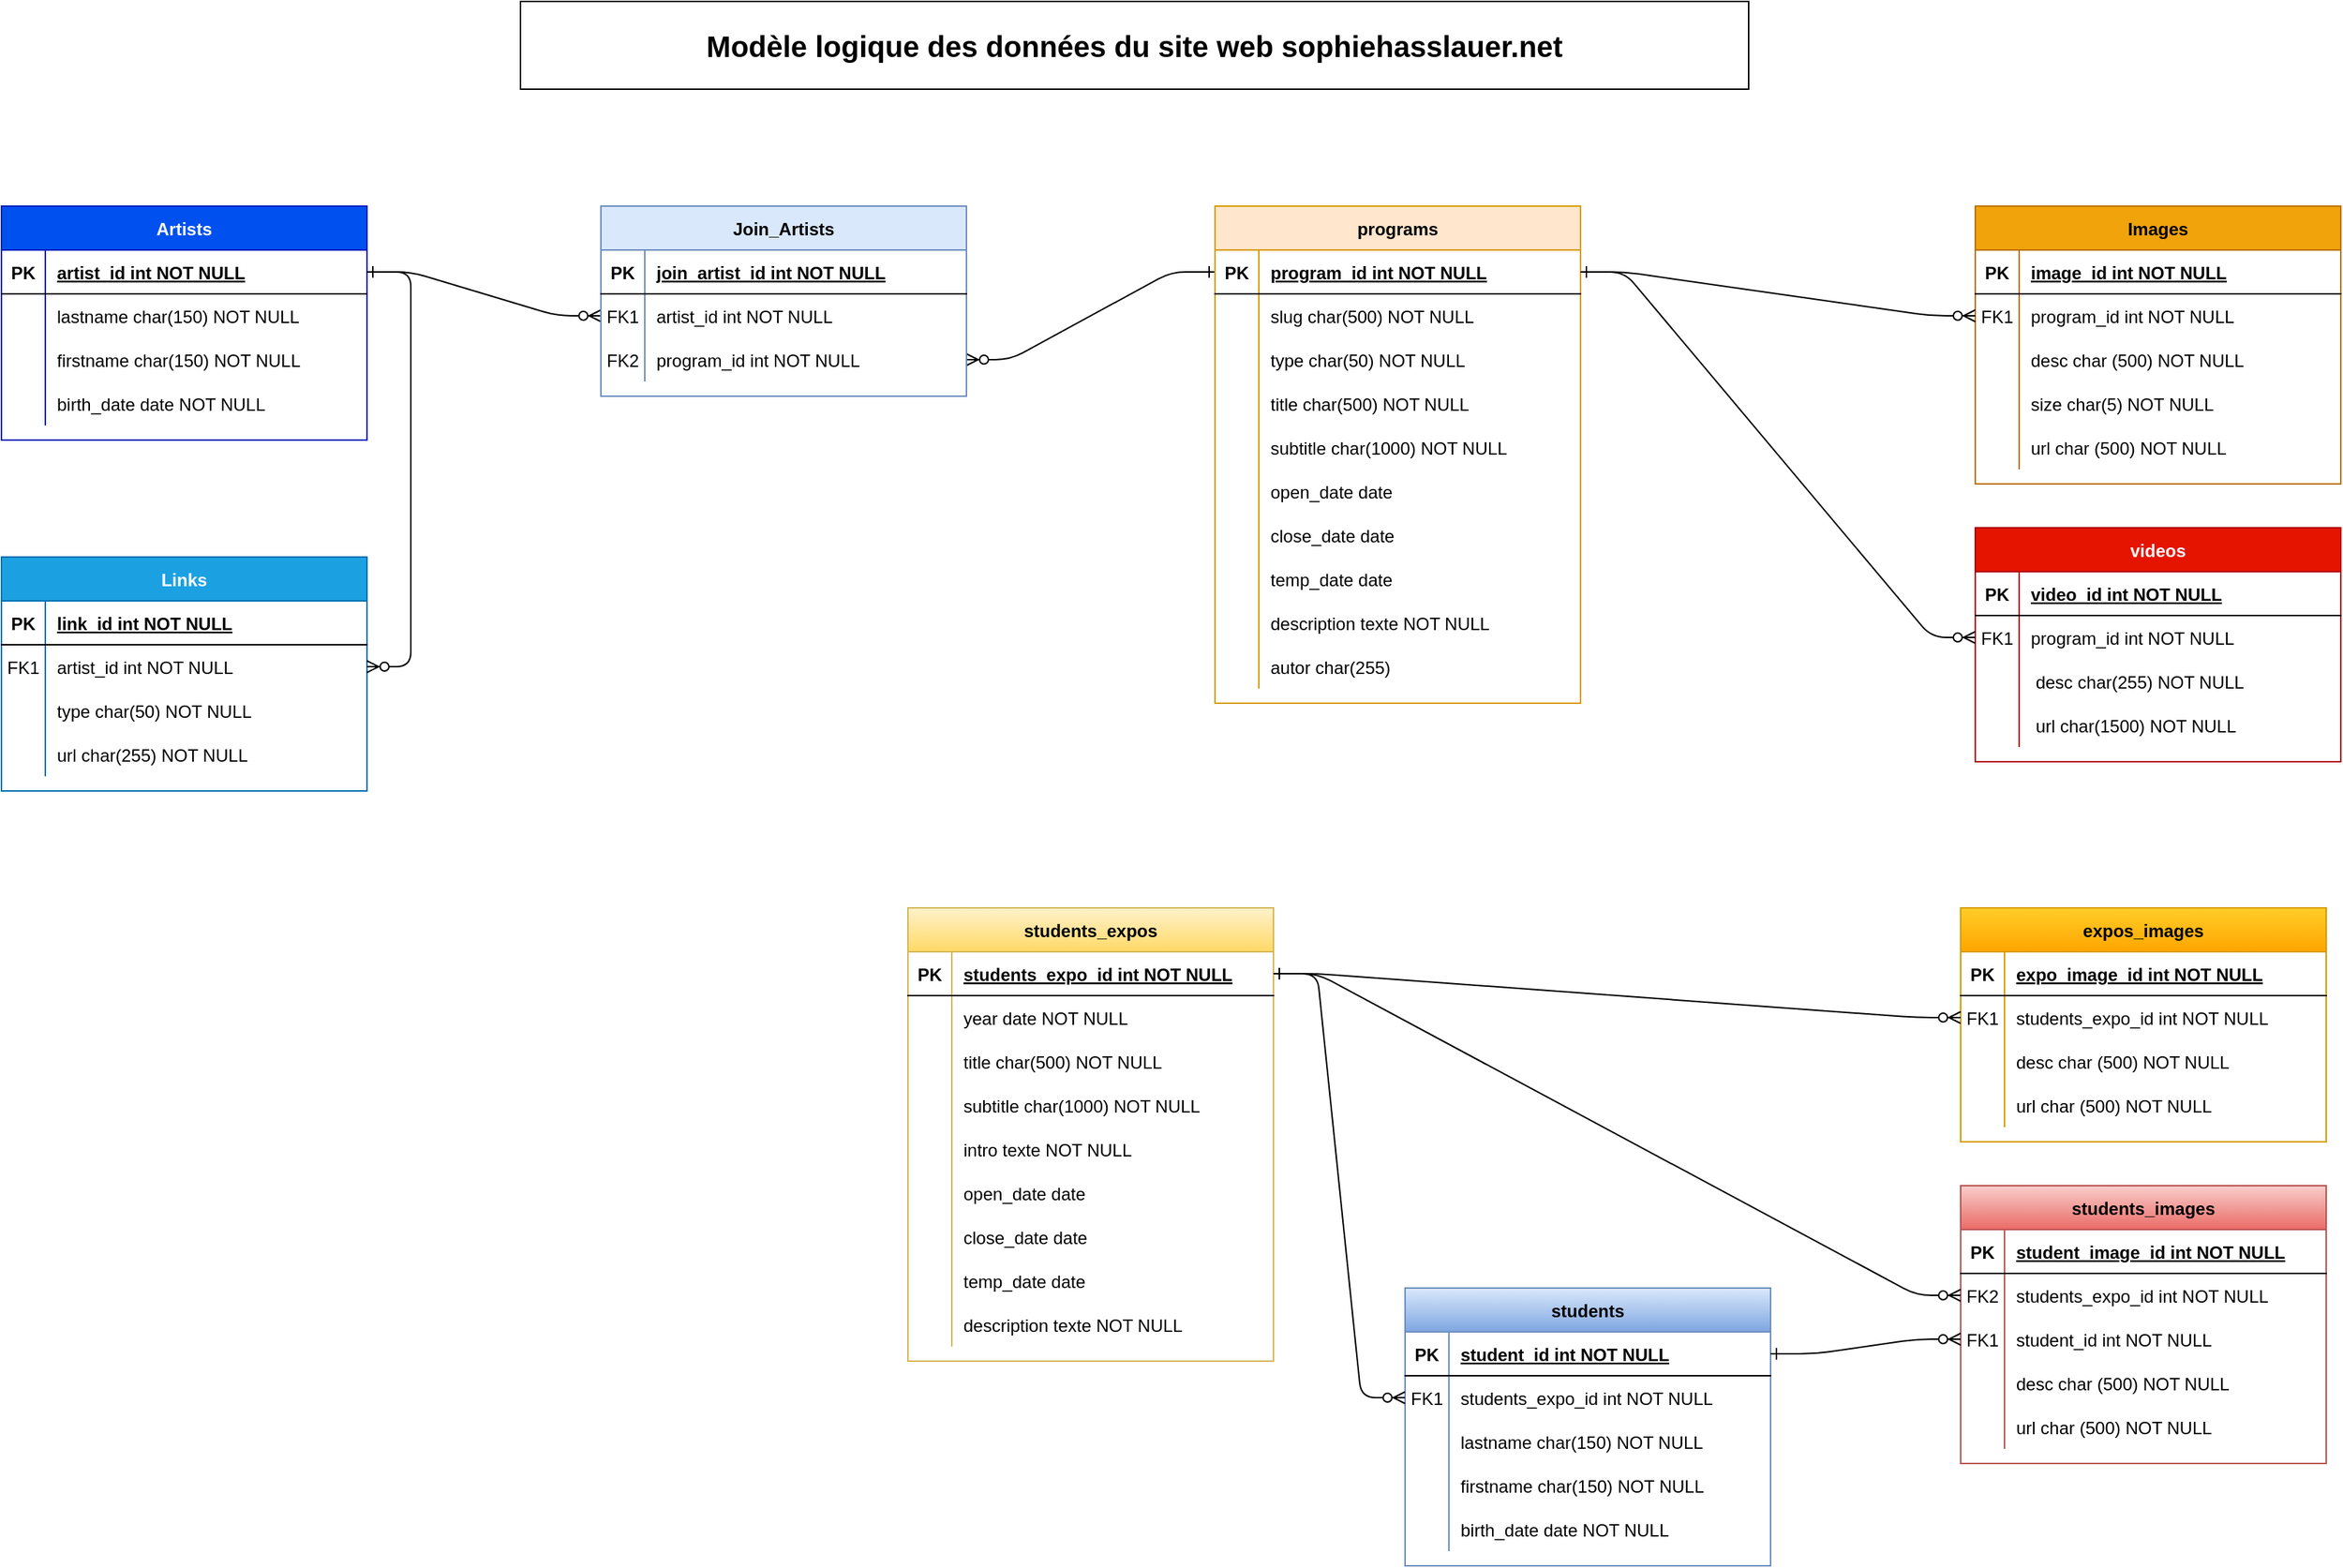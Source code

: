 <mxfile version="16.5.6" type="github"><diagram id="R2lEEEUBdFMjLlhIrx00" name="Page-1"><mxGraphModel dx="1422" dy="832" grid="1" gridSize="10" guides="1" tooltips="1" connect="1" arrows="1" fold="1" page="1" pageScale="1" pageWidth="850" pageHeight="1100" math="0" shadow="0" extFonts="Permanent Marker^https://fonts.googleapis.com/css?family=Permanent+Marker"><root><mxCell id="0"/><mxCell id="1" parent="0"/><mxCell id="C-vyLk0tnHw3VtMMgP7b-1" value="" style="edgeStyle=entityRelationEdgeStyle;endArrow=ERzeroToMany;startArrow=ERone;endFill=1;startFill=0;entryX=0;entryY=0.5;entryDx=0;entryDy=0;" parent="1" source="C-vyLk0tnHw3VtMMgP7b-24" target="R3cB46l_2ol68IBf988R-55" edge="1"><mxGeometry width="100" height="100" relative="1" as="geometry"><mxPoint x="340" y="720" as="sourcePoint"/><mxPoint x="580" y="170" as="targetPoint"/></mxGeometry></mxCell><mxCell id="C-vyLk0tnHw3VtMMgP7b-12" value="" style="edgeStyle=entityRelationEdgeStyle;endArrow=ERzeroToMany;startArrow=ERone;endFill=1;startFill=0;entryX=1;entryY=0.5;entryDx=0;entryDy=0;exitX=0;exitY=0.5;exitDx=0;exitDy=0;" parent="1" source="R3cB46l_2ol68IBf988R-68" target="R3cB46l_2ol68IBf988R-58" edge="1"><mxGeometry width="100" height="100" relative="1" as="geometry"><mxPoint x="880" y="100" as="sourcePoint"/><mxPoint x="1050" y="270" as="targetPoint"/></mxGeometry></mxCell><mxCell id="C-vyLk0tnHw3VtMMgP7b-2" value="Links" style="shape=table;startSize=30;container=1;collapsible=1;childLayout=tableLayout;fixedRows=1;rowLines=0;fontStyle=1;align=center;resizeLast=1;fillColor=#1ba1e2;fontColor=#ffffff;strokeColor=#006EAF;" parent="1" vertex="1"><mxGeometry x="80" y="390" width="250" height="160" as="geometry"/></mxCell><mxCell id="C-vyLk0tnHw3VtMMgP7b-3" value="" style="shape=partialRectangle;collapsible=0;dropTarget=0;pointerEvents=0;fillColor=none;points=[[0,0.5],[1,0.5]];portConstraint=eastwest;top=0;left=0;right=0;bottom=1;" parent="C-vyLk0tnHw3VtMMgP7b-2" vertex="1"><mxGeometry y="30" width="250" height="30" as="geometry"/></mxCell><mxCell id="C-vyLk0tnHw3VtMMgP7b-4" value="PK" style="shape=partialRectangle;overflow=hidden;connectable=0;fillColor=none;top=0;left=0;bottom=0;right=0;fontStyle=1;" parent="C-vyLk0tnHw3VtMMgP7b-3" vertex="1"><mxGeometry width="30" height="30" as="geometry"><mxRectangle width="30" height="30" as="alternateBounds"/></mxGeometry></mxCell><mxCell id="C-vyLk0tnHw3VtMMgP7b-5" value="link_id int NOT NULL" style="shape=partialRectangle;overflow=hidden;connectable=0;fillColor=none;top=0;left=0;bottom=0;right=0;align=left;spacingLeft=6;fontStyle=5;" parent="C-vyLk0tnHw3VtMMgP7b-3" vertex="1"><mxGeometry x="30" width="220" height="30" as="geometry"><mxRectangle width="220" height="30" as="alternateBounds"/></mxGeometry></mxCell><mxCell id="C-vyLk0tnHw3VtMMgP7b-6" value="" style="shape=partialRectangle;collapsible=0;dropTarget=0;pointerEvents=0;fillColor=none;points=[[0,0.5],[1,0.5]];portConstraint=eastwest;top=0;left=0;right=0;bottom=0;" parent="C-vyLk0tnHw3VtMMgP7b-2" vertex="1"><mxGeometry y="60" width="250" height="30" as="geometry"/></mxCell><mxCell id="C-vyLk0tnHw3VtMMgP7b-7" value="FK1" style="shape=partialRectangle;overflow=hidden;connectable=0;fillColor=none;top=0;left=0;bottom=0;right=0;" parent="C-vyLk0tnHw3VtMMgP7b-6" vertex="1"><mxGeometry width="30" height="30" as="geometry"><mxRectangle width="30" height="30" as="alternateBounds"/></mxGeometry></mxCell><mxCell id="C-vyLk0tnHw3VtMMgP7b-8" value="artist_id int NOT NULL" style="shape=partialRectangle;overflow=hidden;connectable=0;fillColor=none;top=0;left=0;bottom=0;right=0;align=left;spacingLeft=6;" parent="C-vyLk0tnHw3VtMMgP7b-6" vertex="1"><mxGeometry x="30" width="220" height="30" as="geometry"><mxRectangle width="220" height="30" as="alternateBounds"/></mxGeometry></mxCell><mxCell id="C-vyLk0tnHw3VtMMgP7b-9" value="" style="shape=partialRectangle;collapsible=0;dropTarget=0;pointerEvents=0;fillColor=none;points=[[0,0.5],[1,0.5]];portConstraint=eastwest;top=0;left=0;right=0;bottom=0;" parent="C-vyLk0tnHw3VtMMgP7b-2" vertex="1"><mxGeometry y="90" width="250" height="30" as="geometry"/></mxCell><mxCell id="C-vyLk0tnHw3VtMMgP7b-10" value="" style="shape=partialRectangle;overflow=hidden;connectable=0;fillColor=none;top=0;left=0;bottom=0;right=0;" parent="C-vyLk0tnHw3VtMMgP7b-9" vertex="1"><mxGeometry width="30" height="30" as="geometry"><mxRectangle width="30" height="30" as="alternateBounds"/></mxGeometry></mxCell><mxCell id="C-vyLk0tnHw3VtMMgP7b-11" value="type char(50) NOT NULL" style="shape=partialRectangle;overflow=hidden;connectable=0;fillColor=none;top=0;left=0;bottom=0;right=0;align=left;spacingLeft=6;" parent="C-vyLk0tnHw3VtMMgP7b-9" vertex="1"><mxGeometry x="30" width="220" height="30" as="geometry"><mxRectangle width="220" height="30" as="alternateBounds"/></mxGeometry></mxCell><mxCell id="R3cB46l_2ol68IBf988R-64" value="" style="shape=partialRectangle;collapsible=0;dropTarget=0;pointerEvents=0;fillColor=none;points=[[0,0.5],[1,0.5]];portConstraint=eastwest;top=0;left=0;right=0;bottom=0;" parent="C-vyLk0tnHw3VtMMgP7b-2" vertex="1"><mxGeometry y="120" width="250" height="30" as="geometry"/></mxCell><mxCell id="R3cB46l_2ol68IBf988R-65" value="" style="shape=partialRectangle;overflow=hidden;connectable=0;fillColor=none;top=0;left=0;bottom=0;right=0;" parent="R3cB46l_2ol68IBf988R-64" vertex="1"><mxGeometry width="30" height="30" as="geometry"><mxRectangle width="30" height="30" as="alternateBounds"/></mxGeometry></mxCell><mxCell id="R3cB46l_2ol68IBf988R-66" value="url char(255) NOT NULL" style="shape=partialRectangle;overflow=hidden;connectable=0;fillColor=none;top=0;left=0;bottom=0;right=0;align=left;spacingLeft=6;" parent="R3cB46l_2ol68IBf988R-64" vertex="1"><mxGeometry x="30" width="220" height="30" as="geometry"><mxRectangle width="220" height="30" as="alternateBounds"/></mxGeometry></mxCell><mxCell id="C-vyLk0tnHw3VtMMgP7b-13" value="Images" style="shape=table;startSize=30;container=1;collapsible=1;childLayout=tableLayout;fixedRows=1;rowLines=0;fontStyle=1;align=center;resizeLast=1;fillColor=#f0a30a;fontColor=#000000;strokeColor=#BD7000;" parent="1" vertex="1"><mxGeometry x="1430" y="150" width="250" height="190" as="geometry"/></mxCell><mxCell id="C-vyLk0tnHw3VtMMgP7b-14" value="" style="shape=partialRectangle;collapsible=0;dropTarget=0;pointerEvents=0;fillColor=none;points=[[0,0.5],[1,0.5]];portConstraint=eastwest;top=0;left=0;right=0;bottom=1;" parent="C-vyLk0tnHw3VtMMgP7b-13" vertex="1"><mxGeometry y="30" width="250" height="30" as="geometry"/></mxCell><mxCell id="C-vyLk0tnHw3VtMMgP7b-15" value="PK" style="shape=partialRectangle;overflow=hidden;connectable=0;fillColor=none;top=0;left=0;bottom=0;right=0;fontStyle=1;" parent="C-vyLk0tnHw3VtMMgP7b-14" vertex="1"><mxGeometry width="30" height="30" as="geometry"><mxRectangle width="30" height="30" as="alternateBounds"/></mxGeometry></mxCell><mxCell id="C-vyLk0tnHw3VtMMgP7b-16" value="image_id int NOT NULL" style="shape=partialRectangle;overflow=hidden;connectable=0;fillColor=none;top=0;left=0;bottom=0;right=0;align=left;spacingLeft=6;fontStyle=5;" parent="C-vyLk0tnHw3VtMMgP7b-14" vertex="1"><mxGeometry x="30" width="220" height="30" as="geometry"><mxRectangle width="220" height="30" as="alternateBounds"/></mxGeometry></mxCell><mxCell id="C-vyLk0tnHw3VtMMgP7b-17" value="" style="shape=partialRectangle;collapsible=0;dropTarget=0;pointerEvents=0;fillColor=none;points=[[0,0.5],[1,0.5]];portConstraint=eastwest;top=0;left=0;right=0;bottom=0;" parent="C-vyLk0tnHw3VtMMgP7b-13" vertex="1"><mxGeometry y="60" width="250" height="30" as="geometry"/></mxCell><mxCell id="C-vyLk0tnHw3VtMMgP7b-18" value="FK1" style="shape=partialRectangle;overflow=hidden;connectable=0;fillColor=none;top=0;left=0;bottom=0;right=0;" parent="C-vyLk0tnHw3VtMMgP7b-17" vertex="1"><mxGeometry width="30" height="30" as="geometry"><mxRectangle width="30" height="30" as="alternateBounds"/></mxGeometry></mxCell><mxCell id="C-vyLk0tnHw3VtMMgP7b-19" value="program_id int NOT NULL" style="shape=partialRectangle;overflow=hidden;connectable=0;fillColor=none;top=0;left=0;bottom=0;right=0;align=left;spacingLeft=6;" parent="C-vyLk0tnHw3VtMMgP7b-17" vertex="1"><mxGeometry x="30" width="220" height="30" as="geometry"><mxRectangle width="220" height="30" as="alternateBounds"/></mxGeometry></mxCell><mxCell id="C-vyLk0tnHw3VtMMgP7b-20" value="" style="shape=partialRectangle;collapsible=0;dropTarget=0;pointerEvents=0;fillColor=none;points=[[0,0.5],[1,0.5]];portConstraint=eastwest;top=0;left=0;right=0;bottom=0;" parent="C-vyLk0tnHw3VtMMgP7b-13" vertex="1"><mxGeometry y="90" width="250" height="30" as="geometry"/></mxCell><mxCell id="C-vyLk0tnHw3VtMMgP7b-21" value="" style="shape=partialRectangle;overflow=hidden;connectable=0;fillColor=none;top=0;left=0;bottom=0;right=0;" parent="C-vyLk0tnHw3VtMMgP7b-20" vertex="1"><mxGeometry width="30" height="30" as="geometry"><mxRectangle width="30" height="30" as="alternateBounds"/></mxGeometry></mxCell><mxCell id="C-vyLk0tnHw3VtMMgP7b-22" value="desc char (500) NOT NULL" style="shape=partialRectangle;overflow=hidden;connectable=0;fillColor=none;top=0;left=0;bottom=0;right=0;align=left;spacingLeft=6;" parent="C-vyLk0tnHw3VtMMgP7b-20" vertex="1"><mxGeometry x="30" width="220" height="30" as="geometry"><mxRectangle width="220" height="30" as="alternateBounds"/></mxGeometry></mxCell><mxCell id="R3cB46l_2ol68IBf988R-101" value="" style="shape=partialRectangle;collapsible=0;dropTarget=0;pointerEvents=0;fillColor=none;points=[[0,0.5],[1,0.5]];portConstraint=eastwest;top=0;left=0;right=0;bottom=0;" parent="C-vyLk0tnHw3VtMMgP7b-13" vertex="1"><mxGeometry y="120" width="250" height="30" as="geometry"/></mxCell><mxCell id="R3cB46l_2ol68IBf988R-102" value="" style="shape=partialRectangle;overflow=hidden;connectable=0;fillColor=none;top=0;left=0;bottom=0;right=0;" parent="R3cB46l_2ol68IBf988R-101" vertex="1"><mxGeometry width="30" height="30" as="geometry"><mxRectangle width="30" height="30" as="alternateBounds"/></mxGeometry></mxCell><mxCell id="R3cB46l_2ol68IBf988R-103" value="size char(5) NOT NULL" style="shape=partialRectangle;overflow=hidden;connectable=0;fillColor=none;top=0;left=0;bottom=0;right=0;align=left;spacingLeft=6;" parent="R3cB46l_2ol68IBf988R-101" vertex="1"><mxGeometry x="30" width="220" height="30" as="geometry"><mxRectangle width="220" height="30" as="alternateBounds"/></mxGeometry></mxCell><mxCell id="xGkIzupw7hnsjNOKG3PW-13" value="" style="shape=partialRectangle;collapsible=0;dropTarget=0;pointerEvents=0;fillColor=none;points=[[0,0.5],[1,0.5]];portConstraint=eastwest;top=0;left=0;right=0;bottom=0;" parent="C-vyLk0tnHw3VtMMgP7b-13" vertex="1"><mxGeometry y="150" width="250" height="30" as="geometry"/></mxCell><mxCell id="xGkIzupw7hnsjNOKG3PW-14" value="" style="shape=partialRectangle;overflow=hidden;connectable=0;fillColor=none;top=0;left=0;bottom=0;right=0;" parent="xGkIzupw7hnsjNOKG3PW-13" vertex="1"><mxGeometry width="30" height="30" as="geometry"><mxRectangle width="30" height="30" as="alternateBounds"/></mxGeometry></mxCell><mxCell id="xGkIzupw7hnsjNOKG3PW-15" value="url char (500) NOT NULL" style="shape=partialRectangle;overflow=hidden;connectable=0;fillColor=none;top=0;left=0;bottom=0;right=0;align=left;spacingLeft=6;" parent="xGkIzupw7hnsjNOKG3PW-13" vertex="1"><mxGeometry x="30" width="220" height="30" as="geometry"><mxRectangle width="220" height="30" as="alternateBounds"/></mxGeometry></mxCell><mxCell id="C-vyLk0tnHw3VtMMgP7b-23" value="Artists" style="shape=table;startSize=30;container=1;collapsible=1;childLayout=tableLayout;fixedRows=1;rowLines=0;fontStyle=1;align=center;resizeLast=1;fillColor=#0050ef;fontColor=#ffffff;strokeColor=#001DBC;" parent="1" vertex="1"><mxGeometry x="80" y="150" width="250" height="160" as="geometry"><mxRectangle x="80" y="40" width="70" height="30" as="alternateBounds"/></mxGeometry></mxCell><mxCell id="C-vyLk0tnHw3VtMMgP7b-24" value="" style="shape=partialRectangle;collapsible=0;dropTarget=0;pointerEvents=0;fillColor=none;points=[[0,0.5],[1,0.5]];portConstraint=eastwest;top=0;left=0;right=0;bottom=1;" parent="C-vyLk0tnHw3VtMMgP7b-23" vertex="1"><mxGeometry y="30" width="250" height="30" as="geometry"/></mxCell><mxCell id="C-vyLk0tnHw3VtMMgP7b-25" value="PK" style="shape=partialRectangle;overflow=hidden;connectable=0;fillColor=none;top=0;left=0;bottom=0;right=0;fontStyle=1;" parent="C-vyLk0tnHw3VtMMgP7b-24" vertex="1"><mxGeometry width="30" height="30" as="geometry"><mxRectangle width="30" height="30" as="alternateBounds"/></mxGeometry></mxCell><mxCell id="C-vyLk0tnHw3VtMMgP7b-26" value="artist_id int NOT NULL " style="shape=partialRectangle;overflow=hidden;connectable=0;fillColor=none;top=0;left=0;bottom=0;right=0;align=left;spacingLeft=6;fontStyle=5;" parent="C-vyLk0tnHw3VtMMgP7b-24" vertex="1"><mxGeometry x="30" width="220" height="30" as="geometry"><mxRectangle width="220" height="30" as="alternateBounds"/></mxGeometry></mxCell><mxCell id="C-vyLk0tnHw3VtMMgP7b-27" value="" style="shape=partialRectangle;collapsible=0;dropTarget=0;pointerEvents=0;fillColor=none;points=[[0,0.5],[1,0.5]];portConstraint=eastwest;top=0;left=0;right=0;bottom=0;" parent="C-vyLk0tnHw3VtMMgP7b-23" vertex="1"><mxGeometry y="60" width="250" height="30" as="geometry"/></mxCell><mxCell id="C-vyLk0tnHw3VtMMgP7b-28" value="" style="shape=partialRectangle;overflow=hidden;connectable=0;fillColor=none;top=0;left=0;bottom=0;right=0;" parent="C-vyLk0tnHw3VtMMgP7b-27" vertex="1"><mxGeometry width="30" height="30" as="geometry"><mxRectangle width="30" height="30" as="alternateBounds"/></mxGeometry></mxCell><mxCell id="C-vyLk0tnHw3VtMMgP7b-29" value="lastname char(150) NOT NULL" style="shape=partialRectangle;overflow=hidden;connectable=0;fillColor=none;top=0;left=0;bottom=0;right=0;align=left;spacingLeft=6;" parent="C-vyLk0tnHw3VtMMgP7b-27" vertex="1"><mxGeometry x="30" width="220" height="30" as="geometry"><mxRectangle width="220" height="30" as="alternateBounds"/></mxGeometry></mxCell><mxCell id="R3cB46l_2ol68IBf988R-45" value="" style="shape=partialRectangle;collapsible=0;dropTarget=0;pointerEvents=0;fillColor=none;points=[[0,0.5],[1,0.5]];portConstraint=eastwest;top=0;left=0;right=0;bottom=0;" parent="C-vyLk0tnHw3VtMMgP7b-23" vertex="1"><mxGeometry y="90" width="250" height="30" as="geometry"/></mxCell><mxCell id="R3cB46l_2ol68IBf988R-46" value="" style="shape=partialRectangle;overflow=hidden;connectable=0;fillColor=none;top=0;left=0;bottom=0;right=0;" parent="R3cB46l_2ol68IBf988R-45" vertex="1"><mxGeometry width="30" height="30" as="geometry"><mxRectangle width="30" height="30" as="alternateBounds"/></mxGeometry></mxCell><mxCell id="R3cB46l_2ol68IBf988R-47" value="firstname char(150) NOT NULL" style="shape=partialRectangle;overflow=hidden;connectable=0;fillColor=none;top=0;left=0;bottom=0;right=0;align=left;spacingLeft=6;" parent="R3cB46l_2ol68IBf988R-45" vertex="1"><mxGeometry x="30" width="220" height="30" as="geometry"><mxRectangle width="220" height="30" as="alternateBounds"/></mxGeometry></mxCell><mxCell id="R3cB46l_2ol68IBf988R-48" value="" style="shape=partialRectangle;collapsible=0;dropTarget=0;pointerEvents=0;fillColor=none;points=[[0,0.5],[1,0.5]];portConstraint=eastwest;top=0;left=0;right=0;bottom=0;" parent="C-vyLk0tnHw3VtMMgP7b-23" vertex="1"><mxGeometry y="120" width="250" height="30" as="geometry"/></mxCell><mxCell id="R3cB46l_2ol68IBf988R-49" value="" style="shape=partialRectangle;overflow=hidden;connectable=0;fillColor=none;top=0;left=0;bottom=0;right=0;" parent="R3cB46l_2ol68IBf988R-48" vertex="1"><mxGeometry width="30" height="30" as="geometry"><mxRectangle width="30" height="30" as="alternateBounds"/></mxGeometry></mxCell><mxCell id="R3cB46l_2ol68IBf988R-50" value="birth_date date NOT NULL" style="shape=partialRectangle;overflow=hidden;connectable=0;fillColor=none;top=0;left=0;bottom=0;right=0;align=left;spacingLeft=6;" parent="R3cB46l_2ol68IBf988R-48" vertex="1"><mxGeometry x="30" width="220" height="30" as="geometry"><mxRectangle width="220" height="30" as="alternateBounds"/></mxGeometry></mxCell><mxCell id="R3cB46l_2ol68IBf988R-44" value="" style="shape=partialRectangle;overflow=hidden;connectable=0;fillColor=none;top=0;left=0;bottom=0;right=0;" parent="1" vertex="1"><mxGeometry x="80" y="130" width="30" height="30" as="geometry"><mxRectangle width="30" height="30" as="alternateBounds"/></mxGeometry></mxCell><mxCell id="R3cB46l_2ol68IBf988R-51" value="Join_Artists" style="shape=table;startSize=30;container=1;collapsible=1;childLayout=tableLayout;fixedRows=1;rowLines=0;fontStyle=1;align=center;resizeLast=1;fillColor=#dae8fc;strokeColor=#6c8ebf;" parent="1" vertex="1"><mxGeometry x="490" y="150" width="250" height="130" as="geometry"><mxRectangle x="80" y="40" width="70" height="30" as="alternateBounds"/></mxGeometry></mxCell><mxCell id="R3cB46l_2ol68IBf988R-52" value="" style="shape=partialRectangle;collapsible=0;dropTarget=0;pointerEvents=0;fillColor=none;points=[[0,0.5],[1,0.5]];portConstraint=eastwest;top=0;left=0;right=0;bottom=1;" parent="R3cB46l_2ol68IBf988R-51" vertex="1"><mxGeometry y="30" width="250" height="30" as="geometry"/></mxCell><mxCell id="R3cB46l_2ol68IBf988R-53" value="PK" style="shape=partialRectangle;overflow=hidden;connectable=0;fillColor=none;top=0;left=0;bottom=0;right=0;fontStyle=1;" parent="R3cB46l_2ol68IBf988R-52" vertex="1"><mxGeometry width="30" height="30" as="geometry"><mxRectangle width="30" height="30" as="alternateBounds"/></mxGeometry></mxCell><mxCell id="R3cB46l_2ol68IBf988R-54" value="join_artist_id int NOT NULL " style="shape=partialRectangle;overflow=hidden;connectable=0;fillColor=none;top=0;left=0;bottom=0;right=0;align=left;spacingLeft=6;fontStyle=5;" parent="R3cB46l_2ol68IBf988R-52" vertex="1"><mxGeometry x="30" width="220" height="30" as="geometry"><mxRectangle width="220" height="30" as="alternateBounds"/></mxGeometry></mxCell><mxCell id="R3cB46l_2ol68IBf988R-55" value="" style="shape=partialRectangle;collapsible=0;dropTarget=0;pointerEvents=0;fillColor=none;points=[[0,0.5],[1,0.5]];portConstraint=eastwest;top=0;left=0;right=0;bottom=0;" parent="R3cB46l_2ol68IBf988R-51" vertex="1"><mxGeometry y="60" width="250" height="30" as="geometry"/></mxCell><mxCell id="R3cB46l_2ol68IBf988R-56" value="FK1" style="shape=partialRectangle;overflow=hidden;connectable=0;fillColor=none;top=0;left=0;bottom=0;right=0;" parent="R3cB46l_2ol68IBf988R-55" vertex="1"><mxGeometry width="30" height="30" as="geometry"><mxRectangle width="30" height="30" as="alternateBounds"/></mxGeometry></mxCell><mxCell id="R3cB46l_2ol68IBf988R-57" value="artist_id int NOT NULL" style="shape=partialRectangle;overflow=hidden;connectable=0;fillColor=none;top=0;left=0;bottom=0;right=0;align=left;spacingLeft=6;" parent="R3cB46l_2ol68IBf988R-55" vertex="1"><mxGeometry x="30" width="220" height="30" as="geometry"><mxRectangle width="220" height="30" as="alternateBounds"/></mxGeometry></mxCell><mxCell id="R3cB46l_2ol68IBf988R-58" value="" style="shape=partialRectangle;collapsible=0;dropTarget=0;pointerEvents=0;fillColor=none;points=[[0,0.5],[1,0.5]];portConstraint=eastwest;top=0;left=0;right=0;bottom=0;" parent="R3cB46l_2ol68IBf988R-51" vertex="1"><mxGeometry y="90" width="250" height="30" as="geometry"/></mxCell><mxCell id="R3cB46l_2ol68IBf988R-59" value="FK2" style="shape=partialRectangle;overflow=hidden;connectable=0;fillColor=none;top=0;left=0;bottom=0;right=0;" parent="R3cB46l_2ol68IBf988R-58" vertex="1"><mxGeometry width="30" height="30" as="geometry"><mxRectangle width="30" height="30" as="alternateBounds"/></mxGeometry></mxCell><mxCell id="R3cB46l_2ol68IBf988R-60" value="program_id int NOT NULL" style="shape=partialRectangle;overflow=hidden;connectable=0;fillColor=none;top=0;left=0;bottom=0;right=0;align=left;spacingLeft=6;" parent="R3cB46l_2ol68IBf988R-58" vertex="1"><mxGeometry x="30" width="220" height="30" as="geometry"><mxRectangle width="220" height="30" as="alternateBounds"/></mxGeometry></mxCell><mxCell id="R3cB46l_2ol68IBf988R-67" value="programs" style="shape=table;startSize=30;container=1;collapsible=1;childLayout=tableLayout;fixedRows=1;rowLines=0;fontStyle=1;align=center;resizeLast=1;fillColor=#ffe6cc;strokeColor=#d79b00;" parent="1" vertex="1"><mxGeometry x="910" y="150" width="250" height="340" as="geometry"/></mxCell><mxCell id="R3cB46l_2ol68IBf988R-68" value="" style="shape=partialRectangle;collapsible=0;dropTarget=0;pointerEvents=0;fillColor=none;points=[[0,0.5],[1,0.5]];portConstraint=eastwest;top=0;left=0;right=0;bottom=1;" parent="R3cB46l_2ol68IBf988R-67" vertex="1"><mxGeometry y="30" width="250" height="30" as="geometry"/></mxCell><mxCell id="R3cB46l_2ol68IBf988R-69" value="PK" style="shape=partialRectangle;overflow=hidden;connectable=0;fillColor=none;top=0;left=0;bottom=0;right=0;fontStyle=1;" parent="R3cB46l_2ol68IBf988R-68" vertex="1"><mxGeometry width="30" height="30" as="geometry"><mxRectangle width="30" height="30" as="alternateBounds"/></mxGeometry></mxCell><mxCell id="R3cB46l_2ol68IBf988R-70" value="program_id int NOT NULL" style="shape=partialRectangle;overflow=hidden;connectable=0;fillColor=none;top=0;left=0;bottom=0;right=0;align=left;spacingLeft=6;fontStyle=5;" parent="R3cB46l_2ol68IBf988R-68" vertex="1"><mxGeometry x="30" width="220" height="30" as="geometry"><mxRectangle width="220" height="30" as="alternateBounds"/></mxGeometry></mxCell><mxCell id="R3cB46l_2ol68IBf988R-74" value="" style="shape=partialRectangle;collapsible=0;dropTarget=0;pointerEvents=0;fillColor=none;points=[[0,0.5],[1,0.5]];portConstraint=eastwest;top=0;left=0;right=0;bottom=0;" parent="R3cB46l_2ol68IBf988R-67" vertex="1"><mxGeometry y="60" width="250" height="30" as="geometry"/></mxCell><mxCell id="R3cB46l_2ol68IBf988R-75" value="" style="shape=partialRectangle;overflow=hidden;connectable=0;fillColor=none;top=0;left=0;bottom=0;right=0;" parent="R3cB46l_2ol68IBf988R-74" vertex="1"><mxGeometry width="30" height="30" as="geometry"><mxRectangle width="30" height="30" as="alternateBounds"/></mxGeometry></mxCell><mxCell id="R3cB46l_2ol68IBf988R-76" value="slug char(500) NOT NULL" style="shape=partialRectangle;overflow=hidden;connectable=0;fillColor=none;top=0;left=0;bottom=0;right=0;align=left;spacingLeft=6;" parent="R3cB46l_2ol68IBf988R-74" vertex="1"><mxGeometry x="30" width="220" height="30" as="geometry"><mxRectangle width="220" height="30" as="alternateBounds"/></mxGeometry></mxCell><mxCell id="R3cB46l_2ol68IBf988R-71" value="" style="shape=partialRectangle;collapsible=0;dropTarget=0;pointerEvents=0;fillColor=none;points=[[0,0.5],[1,0.5]];portConstraint=eastwest;top=0;left=0;right=0;bottom=0;" parent="R3cB46l_2ol68IBf988R-67" vertex="1"><mxGeometry y="90" width="250" height="30" as="geometry"/></mxCell><mxCell id="R3cB46l_2ol68IBf988R-72" value="" style="shape=partialRectangle;overflow=hidden;connectable=0;fillColor=none;top=0;left=0;bottom=0;right=0;" parent="R3cB46l_2ol68IBf988R-71" vertex="1"><mxGeometry width="30" height="30" as="geometry"><mxRectangle width="30" height="30" as="alternateBounds"/></mxGeometry></mxCell><mxCell id="R3cB46l_2ol68IBf988R-73" value="type char(50) NOT NULL" style="shape=partialRectangle;overflow=hidden;connectable=0;fillColor=none;top=0;left=0;bottom=0;right=0;align=left;spacingLeft=6;" parent="R3cB46l_2ol68IBf988R-71" vertex="1"><mxGeometry x="30" width="220" height="30" as="geometry"><mxRectangle width="220" height="30" as="alternateBounds"/></mxGeometry></mxCell><mxCell id="R3cB46l_2ol68IBf988R-77" value="" style="shape=partialRectangle;collapsible=0;dropTarget=0;pointerEvents=0;fillColor=none;points=[[0,0.5],[1,0.5]];portConstraint=eastwest;top=0;left=0;right=0;bottom=0;" parent="R3cB46l_2ol68IBf988R-67" vertex="1"><mxGeometry y="120" width="250" height="30" as="geometry"/></mxCell><mxCell id="R3cB46l_2ol68IBf988R-78" value="" style="shape=partialRectangle;overflow=hidden;connectable=0;fillColor=none;top=0;left=0;bottom=0;right=0;" parent="R3cB46l_2ol68IBf988R-77" vertex="1"><mxGeometry width="30" height="30" as="geometry"><mxRectangle width="30" height="30" as="alternateBounds"/></mxGeometry></mxCell><mxCell id="R3cB46l_2ol68IBf988R-79" value="title char(500) NOT NULL" style="shape=partialRectangle;overflow=hidden;connectable=0;fillColor=none;top=0;left=0;bottom=0;right=0;align=left;spacingLeft=6;" parent="R3cB46l_2ol68IBf988R-77" vertex="1"><mxGeometry x="30" width="220" height="30" as="geometry"><mxRectangle width="220" height="30" as="alternateBounds"/></mxGeometry></mxCell><mxCell id="xGkIzupw7hnsjNOKG3PW-7" value="" style="shape=partialRectangle;collapsible=0;dropTarget=0;pointerEvents=0;fillColor=none;points=[[0,0.5],[1,0.5]];portConstraint=eastwest;top=0;left=0;right=0;bottom=0;" parent="R3cB46l_2ol68IBf988R-67" vertex="1"><mxGeometry y="150" width="250" height="30" as="geometry"/></mxCell><mxCell id="xGkIzupw7hnsjNOKG3PW-8" value="" style="shape=partialRectangle;overflow=hidden;connectable=0;fillColor=none;top=0;left=0;bottom=0;right=0;" parent="xGkIzupw7hnsjNOKG3PW-7" vertex="1"><mxGeometry width="30" height="30" as="geometry"><mxRectangle width="30" height="30" as="alternateBounds"/></mxGeometry></mxCell><mxCell id="xGkIzupw7hnsjNOKG3PW-9" value="subtitle char(1000) NOT NULL" style="shape=partialRectangle;overflow=hidden;connectable=0;fillColor=none;top=0;left=0;bottom=0;right=0;align=left;spacingLeft=6;" parent="xGkIzupw7hnsjNOKG3PW-7" vertex="1"><mxGeometry x="30" width="220" height="30" as="geometry"><mxRectangle width="220" height="30" as="alternateBounds"/></mxGeometry></mxCell><mxCell id="R3cB46l_2ol68IBf988R-90" value="" style="shape=partialRectangle;collapsible=0;dropTarget=0;pointerEvents=0;fillColor=none;points=[[0,0.5],[1,0.5]];portConstraint=eastwest;top=0;left=0;right=0;bottom=0;" parent="R3cB46l_2ol68IBf988R-67" vertex="1"><mxGeometry y="180" width="250" height="30" as="geometry"/></mxCell><mxCell id="R3cB46l_2ol68IBf988R-91" value="" style="shape=partialRectangle;overflow=hidden;connectable=0;fillColor=none;top=0;left=0;bottom=0;right=0;" parent="R3cB46l_2ol68IBf988R-90" vertex="1"><mxGeometry width="30" height="30" as="geometry"><mxRectangle width="30" height="30" as="alternateBounds"/></mxGeometry></mxCell><mxCell id="R3cB46l_2ol68IBf988R-92" value="open_date date " style="shape=partialRectangle;overflow=hidden;connectable=0;fillColor=none;top=0;left=0;bottom=0;right=0;align=left;spacingLeft=6;" parent="R3cB46l_2ol68IBf988R-90" vertex="1"><mxGeometry x="30" width="220" height="30" as="geometry"><mxRectangle width="220" height="30" as="alternateBounds"/></mxGeometry></mxCell><mxCell id="R3cB46l_2ol68IBf988R-93" value="" style="shape=partialRectangle;collapsible=0;dropTarget=0;pointerEvents=0;fillColor=none;points=[[0,0.5],[1,0.5]];portConstraint=eastwest;top=0;left=0;right=0;bottom=0;" parent="R3cB46l_2ol68IBf988R-67" vertex="1"><mxGeometry y="210" width="250" height="30" as="geometry"/></mxCell><mxCell id="R3cB46l_2ol68IBf988R-94" value="" style="shape=partialRectangle;overflow=hidden;connectable=0;fillColor=none;top=0;left=0;bottom=0;right=0;" parent="R3cB46l_2ol68IBf988R-93" vertex="1"><mxGeometry width="30" height="30" as="geometry"><mxRectangle width="30" height="30" as="alternateBounds"/></mxGeometry></mxCell><mxCell id="R3cB46l_2ol68IBf988R-95" value="close_date date " style="shape=partialRectangle;overflow=hidden;connectable=0;fillColor=none;top=0;left=0;bottom=0;right=0;align=left;spacingLeft=6;" parent="R3cB46l_2ol68IBf988R-93" vertex="1"><mxGeometry x="30" width="220" height="30" as="geometry"><mxRectangle width="220" height="30" as="alternateBounds"/></mxGeometry></mxCell><mxCell id="R3cB46l_2ol68IBf988R-104" value="" style="shape=partialRectangle;collapsible=0;dropTarget=0;pointerEvents=0;fillColor=none;points=[[0,0.5],[1,0.5]];portConstraint=eastwest;top=0;left=0;right=0;bottom=0;" parent="R3cB46l_2ol68IBf988R-67" vertex="1"><mxGeometry y="240" width="250" height="30" as="geometry"/></mxCell><mxCell id="R3cB46l_2ol68IBf988R-105" value="" style="shape=partialRectangle;overflow=hidden;connectable=0;fillColor=none;top=0;left=0;bottom=0;right=0;" parent="R3cB46l_2ol68IBf988R-104" vertex="1"><mxGeometry width="30" height="30" as="geometry"><mxRectangle width="30" height="30" as="alternateBounds"/></mxGeometry></mxCell><mxCell id="R3cB46l_2ol68IBf988R-106" value="temp_date date " style="shape=partialRectangle;overflow=hidden;connectable=0;fillColor=none;top=0;left=0;bottom=0;right=0;align=left;spacingLeft=6;" parent="R3cB46l_2ol68IBf988R-104" vertex="1"><mxGeometry x="30" width="220" height="30" as="geometry"><mxRectangle width="220" height="30" as="alternateBounds"/></mxGeometry></mxCell><mxCell id="R3cB46l_2ol68IBf988R-98" value="" style="shape=partialRectangle;collapsible=0;dropTarget=0;pointerEvents=0;fillColor=none;points=[[0,0.5],[1,0.5]];portConstraint=eastwest;top=0;left=0;right=0;bottom=0;" parent="R3cB46l_2ol68IBf988R-67" vertex="1"><mxGeometry y="270" width="250" height="30" as="geometry"/></mxCell><mxCell id="R3cB46l_2ol68IBf988R-99" value="" style="shape=partialRectangle;overflow=hidden;connectable=0;fillColor=none;top=0;left=0;bottom=0;right=0;" parent="R3cB46l_2ol68IBf988R-98" vertex="1"><mxGeometry width="30" height="30" as="geometry"><mxRectangle width="30" height="30" as="alternateBounds"/></mxGeometry></mxCell><mxCell id="R3cB46l_2ol68IBf988R-100" value="description texte NOT NULL" style="shape=partialRectangle;overflow=hidden;connectable=0;fillColor=none;top=0;left=0;bottom=0;right=0;align=left;spacingLeft=6;" parent="R3cB46l_2ol68IBf988R-98" vertex="1"><mxGeometry x="30" width="220" height="30" as="geometry"><mxRectangle width="220" height="30" as="alternateBounds"/></mxGeometry></mxCell><mxCell id="xGkIzupw7hnsjNOKG3PW-1" value="" style="shape=partialRectangle;collapsible=0;dropTarget=0;pointerEvents=0;fillColor=none;points=[[0,0.5],[1,0.5]];portConstraint=eastwest;top=0;left=0;right=0;bottom=0;" parent="R3cB46l_2ol68IBf988R-67" vertex="1"><mxGeometry y="300" width="250" height="30" as="geometry"/></mxCell><mxCell id="xGkIzupw7hnsjNOKG3PW-2" value="" style="shape=partialRectangle;overflow=hidden;connectable=0;fillColor=none;top=0;left=0;bottom=0;right=0;" parent="xGkIzupw7hnsjNOKG3PW-1" vertex="1"><mxGeometry width="30" height="30" as="geometry"><mxRectangle width="30" height="30" as="alternateBounds"/></mxGeometry></mxCell><mxCell id="xGkIzupw7hnsjNOKG3PW-3" value="autor char(255)" style="shape=partialRectangle;overflow=hidden;connectable=0;fillColor=none;top=0;left=0;bottom=0;right=0;align=left;spacingLeft=6;" parent="xGkIzupw7hnsjNOKG3PW-1" vertex="1"><mxGeometry x="30" width="220" height="30" as="geometry"><mxRectangle width="220" height="30" as="alternateBounds"/></mxGeometry></mxCell><mxCell id="R3cB46l_2ol68IBf988R-80" value="videos" style="shape=table;startSize=30;container=1;collapsible=1;childLayout=tableLayout;fixedRows=1;rowLines=0;fontStyle=1;align=center;resizeLast=1;fillColor=#e51400;fontColor=#ffffff;strokeColor=#B20000;" parent="1" vertex="1"><mxGeometry x="1430" y="370" width="250" height="160" as="geometry"/></mxCell><mxCell id="R3cB46l_2ol68IBf988R-81" value="" style="shape=partialRectangle;collapsible=0;dropTarget=0;pointerEvents=0;fillColor=none;points=[[0,0.5],[1,0.5]];portConstraint=eastwest;top=0;left=0;right=0;bottom=1;" parent="R3cB46l_2ol68IBf988R-80" vertex="1"><mxGeometry y="30" width="250" height="30" as="geometry"/></mxCell><mxCell id="R3cB46l_2ol68IBf988R-82" value="PK" style="shape=partialRectangle;overflow=hidden;connectable=0;fillColor=none;top=0;left=0;bottom=0;right=0;fontStyle=1;" parent="R3cB46l_2ol68IBf988R-81" vertex="1"><mxGeometry width="30" height="30" as="geometry"><mxRectangle width="30" height="30" as="alternateBounds"/></mxGeometry></mxCell><mxCell id="R3cB46l_2ol68IBf988R-83" value="video_id int NOT NULL" style="shape=partialRectangle;overflow=hidden;connectable=0;fillColor=none;top=0;left=0;bottom=0;right=0;align=left;spacingLeft=6;fontStyle=5;" parent="R3cB46l_2ol68IBf988R-81" vertex="1"><mxGeometry x="30" width="220" height="30" as="geometry"><mxRectangle width="220" height="30" as="alternateBounds"/></mxGeometry></mxCell><mxCell id="R3cB46l_2ol68IBf988R-84" value="" style="shape=partialRectangle;collapsible=0;dropTarget=0;pointerEvents=0;fillColor=none;points=[[0,0.5],[1,0.5]];portConstraint=eastwest;top=0;left=0;right=0;bottom=0;" parent="R3cB46l_2ol68IBf988R-80" vertex="1"><mxGeometry y="60" width="250" height="30" as="geometry"/></mxCell><mxCell id="R3cB46l_2ol68IBf988R-85" value="FK1" style="shape=partialRectangle;overflow=hidden;connectable=0;fillColor=none;top=0;left=0;bottom=0;right=0;" parent="R3cB46l_2ol68IBf988R-84" vertex="1"><mxGeometry width="30" height="30" as="geometry"><mxRectangle width="30" height="30" as="alternateBounds"/></mxGeometry></mxCell><mxCell id="R3cB46l_2ol68IBf988R-86" value="program_id int NOT NULL" style="shape=partialRectangle;overflow=hidden;connectable=0;fillColor=none;top=0;left=0;bottom=0;right=0;align=left;spacingLeft=6;" parent="R3cB46l_2ol68IBf988R-84" vertex="1"><mxGeometry x="30" width="220" height="30" as="geometry"><mxRectangle width="220" height="30" as="alternateBounds"/></mxGeometry></mxCell><mxCell id="R3cB46l_2ol68IBf988R-87" value="" style="shape=partialRectangle;collapsible=0;dropTarget=0;pointerEvents=0;fillColor=none;points=[[0,0.5],[1,0.5]];portConstraint=eastwest;top=0;left=0;right=0;bottom=0;" parent="R3cB46l_2ol68IBf988R-80" vertex="1"><mxGeometry y="90" width="250" height="30" as="geometry"/></mxCell><mxCell id="R3cB46l_2ol68IBf988R-88" value="" style="shape=partialRectangle;overflow=hidden;connectable=0;fillColor=none;top=0;left=0;bottom=0;right=0;" parent="R3cB46l_2ol68IBf988R-87" vertex="1"><mxGeometry width="30" height="30" as="geometry"><mxRectangle width="30" height="30" as="alternateBounds"/></mxGeometry></mxCell><mxCell id="R3cB46l_2ol68IBf988R-89" value=" desc char(255) NOT NULL" style="shape=partialRectangle;overflow=hidden;connectable=0;fillColor=none;top=0;left=0;bottom=0;right=0;align=left;spacingLeft=6;" parent="R3cB46l_2ol68IBf988R-87" vertex="1"><mxGeometry x="30" width="220" height="30" as="geometry"><mxRectangle width="220" height="30" as="alternateBounds"/></mxGeometry></mxCell><mxCell id="xGkIzupw7hnsjNOKG3PW-16" value="" style="shape=partialRectangle;collapsible=0;dropTarget=0;pointerEvents=0;fillColor=none;points=[[0,0.5],[1,0.5]];portConstraint=eastwest;top=0;left=0;right=0;bottom=0;" parent="R3cB46l_2ol68IBf988R-80" vertex="1"><mxGeometry y="120" width="250" height="30" as="geometry"/></mxCell><mxCell id="xGkIzupw7hnsjNOKG3PW-17" value="" style="shape=partialRectangle;overflow=hidden;connectable=0;fillColor=none;top=0;left=0;bottom=0;right=0;" parent="xGkIzupw7hnsjNOKG3PW-16" vertex="1"><mxGeometry width="30" height="30" as="geometry"><mxRectangle width="30" height="30" as="alternateBounds"/></mxGeometry></mxCell><mxCell id="xGkIzupw7hnsjNOKG3PW-18" value=" url char(1500) NOT NULL" style="shape=partialRectangle;overflow=hidden;connectable=0;fillColor=none;top=0;left=0;bottom=0;right=0;align=left;spacingLeft=6;" parent="xGkIzupw7hnsjNOKG3PW-16" vertex="1"><mxGeometry x="30" width="220" height="30" as="geometry"><mxRectangle width="220" height="30" as="alternateBounds"/></mxGeometry></mxCell><mxCell id="R3cB46l_2ol68IBf988R-96" value="" style="edgeStyle=entityRelationEdgeStyle;endArrow=ERzeroToMany;startArrow=ERone;endFill=1;startFill=0;entryX=0;entryY=0.5;entryDx=0;entryDy=0;exitX=1;exitY=0.5;exitDx=0;exitDy=0;" parent="1" source="R3cB46l_2ol68IBf988R-68" target="C-vyLk0tnHw3VtMMgP7b-17" edge="1"><mxGeometry width="100" height="100" relative="1" as="geometry"><mxPoint x="1470.0" y="130" as="sourcePoint"/><mxPoint x="1290" y="190" as="targetPoint"/></mxGeometry></mxCell><mxCell id="R3cB46l_2ol68IBf988R-97" value="" style="edgeStyle=entityRelationEdgeStyle;endArrow=ERzeroToMany;startArrow=ERone;endFill=1;startFill=0;entryX=0;entryY=0.5;entryDx=0;entryDy=0;exitX=1;exitY=0.5;exitDx=0;exitDy=0;" parent="1" source="R3cB46l_2ol68IBf988R-68" target="R3cB46l_2ol68IBf988R-84" edge="1"><mxGeometry width="100" height="100" relative="1" as="geometry"><mxPoint x="1170.0" y="95" as="sourcePoint"/><mxPoint x="1440.0" y="325.0" as="targetPoint"/></mxGeometry></mxCell><mxCell id="r-aEka4fRm4oUPF3-wDD-1" value="" style="edgeStyle=entityRelationEdgeStyle;endArrow=ERzeroToMany;startArrow=ERone;endFill=1;startFill=0;entryX=1;entryY=0.5;entryDx=0;entryDy=0;exitX=1;exitY=0.5;exitDx=0;exitDy=0;" parent="1" source="C-vyLk0tnHw3VtMMgP7b-24" target="C-vyLk0tnHw3VtMMgP7b-6" edge="1"><mxGeometry width="100" height="100" relative="1" as="geometry"><mxPoint x="360" y="220" as="sourcePoint"/><mxPoint x="510" y="250" as="targetPoint"/></mxGeometry></mxCell><mxCell id="xGkIzupw7hnsjNOKG3PW-19" value="students_expos" style="shape=table;startSize=30;container=1;collapsible=1;childLayout=tableLayout;fixedRows=1;rowLines=0;fontStyle=1;align=center;resizeLast=1;fillColor=#fff2cc;strokeColor=#d6b656;gradientColor=#ffd966;" parent="1" vertex="1"><mxGeometry x="700" y="630" width="250" height="310" as="geometry"/></mxCell><mxCell id="xGkIzupw7hnsjNOKG3PW-20" value="" style="shape=partialRectangle;collapsible=0;dropTarget=0;pointerEvents=0;fillColor=none;points=[[0,0.5],[1,0.5]];portConstraint=eastwest;top=0;left=0;right=0;bottom=1;" parent="xGkIzupw7hnsjNOKG3PW-19" vertex="1"><mxGeometry y="30" width="250" height="30" as="geometry"/></mxCell><mxCell id="xGkIzupw7hnsjNOKG3PW-21" value="PK" style="shape=partialRectangle;overflow=hidden;connectable=0;fillColor=none;top=0;left=0;bottom=0;right=0;fontStyle=1;" parent="xGkIzupw7hnsjNOKG3PW-20" vertex="1"><mxGeometry width="30" height="30" as="geometry"><mxRectangle width="30" height="30" as="alternateBounds"/></mxGeometry></mxCell><mxCell id="xGkIzupw7hnsjNOKG3PW-22" value="students_expo_id int NOT NULL" style="shape=partialRectangle;overflow=hidden;connectable=0;fillColor=none;top=0;left=0;bottom=0;right=0;align=left;spacingLeft=6;fontStyle=5;" parent="xGkIzupw7hnsjNOKG3PW-20" vertex="1"><mxGeometry x="30" width="220" height="30" as="geometry"><mxRectangle width="220" height="30" as="alternateBounds"/></mxGeometry></mxCell><mxCell id="xGkIzupw7hnsjNOKG3PW-23" value="" style="shape=partialRectangle;collapsible=0;dropTarget=0;pointerEvents=0;fillColor=none;points=[[0,0.5],[1,0.5]];portConstraint=eastwest;top=0;left=0;right=0;bottom=0;" parent="xGkIzupw7hnsjNOKG3PW-19" vertex="1"><mxGeometry y="60" width="250" height="30" as="geometry"/></mxCell><mxCell id="xGkIzupw7hnsjNOKG3PW-24" value="" style="shape=partialRectangle;overflow=hidden;connectable=0;fillColor=none;top=0;left=0;bottom=0;right=0;" parent="xGkIzupw7hnsjNOKG3PW-23" vertex="1"><mxGeometry width="30" height="30" as="geometry"><mxRectangle width="30" height="30" as="alternateBounds"/></mxGeometry></mxCell><mxCell id="xGkIzupw7hnsjNOKG3PW-25" value="year date NOT NULL" style="shape=partialRectangle;overflow=hidden;connectable=0;fillColor=none;top=0;left=0;bottom=0;right=0;align=left;spacingLeft=6;" parent="xGkIzupw7hnsjNOKG3PW-23" vertex="1"><mxGeometry x="30" width="220" height="30" as="geometry"><mxRectangle width="220" height="30" as="alternateBounds"/></mxGeometry></mxCell><mxCell id="xGkIzupw7hnsjNOKG3PW-29" value="" style="shape=partialRectangle;collapsible=0;dropTarget=0;pointerEvents=0;fillColor=none;points=[[0,0.5],[1,0.5]];portConstraint=eastwest;top=0;left=0;right=0;bottom=0;" parent="xGkIzupw7hnsjNOKG3PW-19" vertex="1"><mxGeometry y="90" width="250" height="30" as="geometry"/></mxCell><mxCell id="xGkIzupw7hnsjNOKG3PW-30" value="" style="shape=partialRectangle;overflow=hidden;connectable=0;fillColor=none;top=0;left=0;bottom=0;right=0;" parent="xGkIzupw7hnsjNOKG3PW-29" vertex="1"><mxGeometry width="30" height="30" as="geometry"><mxRectangle width="30" height="30" as="alternateBounds"/></mxGeometry></mxCell><mxCell id="xGkIzupw7hnsjNOKG3PW-31" value="title char(500) NOT NULL" style="shape=partialRectangle;overflow=hidden;connectable=0;fillColor=none;top=0;left=0;bottom=0;right=0;align=left;spacingLeft=6;" parent="xGkIzupw7hnsjNOKG3PW-29" vertex="1"><mxGeometry x="30" width="220" height="30" as="geometry"><mxRectangle width="220" height="30" as="alternateBounds"/></mxGeometry></mxCell><mxCell id="xGkIzupw7hnsjNOKG3PW-32" value="" style="shape=partialRectangle;collapsible=0;dropTarget=0;pointerEvents=0;fillColor=none;points=[[0,0.5],[1,0.5]];portConstraint=eastwest;top=0;left=0;right=0;bottom=0;" parent="xGkIzupw7hnsjNOKG3PW-19" vertex="1"><mxGeometry y="120" width="250" height="30" as="geometry"/></mxCell><mxCell id="xGkIzupw7hnsjNOKG3PW-33" value="" style="shape=partialRectangle;overflow=hidden;connectable=0;fillColor=none;top=0;left=0;bottom=0;right=0;" parent="xGkIzupw7hnsjNOKG3PW-32" vertex="1"><mxGeometry width="30" height="30" as="geometry"><mxRectangle width="30" height="30" as="alternateBounds"/></mxGeometry></mxCell><mxCell id="xGkIzupw7hnsjNOKG3PW-34" value="subtitle char(1000) NOT NULL" style="shape=partialRectangle;overflow=hidden;connectable=0;fillColor=none;top=0;left=0;bottom=0;right=0;align=left;spacingLeft=6;" parent="xGkIzupw7hnsjNOKG3PW-32" vertex="1"><mxGeometry x="30" width="220" height="30" as="geometry"><mxRectangle width="220" height="30" as="alternateBounds"/></mxGeometry></mxCell><mxCell id="xGkIzupw7hnsjNOKG3PW-50" value="" style="shape=partialRectangle;collapsible=0;dropTarget=0;pointerEvents=0;fillColor=none;points=[[0,0.5],[1,0.5]];portConstraint=eastwest;top=0;left=0;right=0;bottom=0;" parent="xGkIzupw7hnsjNOKG3PW-19" vertex="1"><mxGeometry y="150" width="250" height="30" as="geometry"/></mxCell><mxCell id="xGkIzupw7hnsjNOKG3PW-51" value="" style="shape=partialRectangle;overflow=hidden;connectable=0;fillColor=none;top=0;left=0;bottom=0;right=0;" parent="xGkIzupw7hnsjNOKG3PW-50" vertex="1"><mxGeometry width="30" height="30" as="geometry"><mxRectangle width="30" height="30" as="alternateBounds"/></mxGeometry></mxCell><mxCell id="xGkIzupw7hnsjNOKG3PW-52" value="intro texte NOT NULL" style="shape=partialRectangle;overflow=hidden;connectable=0;fillColor=none;top=0;left=0;bottom=0;right=0;align=left;spacingLeft=6;" parent="xGkIzupw7hnsjNOKG3PW-50" vertex="1"><mxGeometry x="30" width="220" height="30" as="geometry"><mxRectangle width="220" height="30" as="alternateBounds"/></mxGeometry></mxCell><mxCell id="xGkIzupw7hnsjNOKG3PW-35" value="" style="shape=partialRectangle;collapsible=0;dropTarget=0;pointerEvents=0;fillColor=none;points=[[0,0.5],[1,0.5]];portConstraint=eastwest;top=0;left=0;right=0;bottom=0;" parent="xGkIzupw7hnsjNOKG3PW-19" vertex="1"><mxGeometry y="180" width="250" height="30" as="geometry"/></mxCell><mxCell id="xGkIzupw7hnsjNOKG3PW-36" value="" style="shape=partialRectangle;overflow=hidden;connectable=0;fillColor=none;top=0;left=0;bottom=0;right=0;" parent="xGkIzupw7hnsjNOKG3PW-35" vertex="1"><mxGeometry width="30" height="30" as="geometry"><mxRectangle width="30" height="30" as="alternateBounds"/></mxGeometry></mxCell><mxCell id="xGkIzupw7hnsjNOKG3PW-37" value="open_date date " style="shape=partialRectangle;overflow=hidden;connectable=0;fillColor=none;top=0;left=0;bottom=0;right=0;align=left;spacingLeft=6;" parent="xGkIzupw7hnsjNOKG3PW-35" vertex="1"><mxGeometry x="30" width="220" height="30" as="geometry"><mxRectangle width="220" height="30" as="alternateBounds"/></mxGeometry></mxCell><mxCell id="xGkIzupw7hnsjNOKG3PW-38" value="" style="shape=partialRectangle;collapsible=0;dropTarget=0;pointerEvents=0;fillColor=none;points=[[0,0.5],[1,0.5]];portConstraint=eastwest;top=0;left=0;right=0;bottom=0;" parent="xGkIzupw7hnsjNOKG3PW-19" vertex="1"><mxGeometry y="210" width="250" height="30" as="geometry"/></mxCell><mxCell id="xGkIzupw7hnsjNOKG3PW-39" value="" style="shape=partialRectangle;overflow=hidden;connectable=0;fillColor=none;top=0;left=0;bottom=0;right=0;" parent="xGkIzupw7hnsjNOKG3PW-38" vertex="1"><mxGeometry width="30" height="30" as="geometry"><mxRectangle width="30" height="30" as="alternateBounds"/></mxGeometry></mxCell><mxCell id="xGkIzupw7hnsjNOKG3PW-40" value="close_date date " style="shape=partialRectangle;overflow=hidden;connectable=0;fillColor=none;top=0;left=0;bottom=0;right=0;align=left;spacingLeft=6;" parent="xGkIzupw7hnsjNOKG3PW-38" vertex="1"><mxGeometry x="30" width="220" height="30" as="geometry"><mxRectangle width="220" height="30" as="alternateBounds"/></mxGeometry></mxCell><mxCell id="xGkIzupw7hnsjNOKG3PW-41" value="" style="shape=partialRectangle;collapsible=0;dropTarget=0;pointerEvents=0;fillColor=none;points=[[0,0.5],[1,0.5]];portConstraint=eastwest;top=0;left=0;right=0;bottom=0;" parent="xGkIzupw7hnsjNOKG3PW-19" vertex="1"><mxGeometry y="240" width="250" height="30" as="geometry"/></mxCell><mxCell id="xGkIzupw7hnsjNOKG3PW-42" value="" style="shape=partialRectangle;overflow=hidden;connectable=0;fillColor=none;top=0;left=0;bottom=0;right=0;" parent="xGkIzupw7hnsjNOKG3PW-41" vertex="1"><mxGeometry width="30" height="30" as="geometry"><mxRectangle width="30" height="30" as="alternateBounds"/></mxGeometry></mxCell><mxCell id="xGkIzupw7hnsjNOKG3PW-43" value="temp_date date " style="shape=partialRectangle;overflow=hidden;connectable=0;fillColor=none;top=0;left=0;bottom=0;right=0;align=left;spacingLeft=6;" parent="xGkIzupw7hnsjNOKG3PW-41" vertex="1"><mxGeometry x="30" width="220" height="30" as="geometry"><mxRectangle width="220" height="30" as="alternateBounds"/></mxGeometry></mxCell><mxCell id="xGkIzupw7hnsjNOKG3PW-44" value="" style="shape=partialRectangle;collapsible=0;dropTarget=0;pointerEvents=0;fillColor=none;points=[[0,0.5],[1,0.5]];portConstraint=eastwest;top=0;left=0;right=0;bottom=0;" parent="xGkIzupw7hnsjNOKG3PW-19" vertex="1"><mxGeometry y="270" width="250" height="30" as="geometry"/></mxCell><mxCell id="xGkIzupw7hnsjNOKG3PW-45" value="" style="shape=partialRectangle;overflow=hidden;connectable=0;fillColor=none;top=0;left=0;bottom=0;right=0;" parent="xGkIzupw7hnsjNOKG3PW-44" vertex="1"><mxGeometry width="30" height="30" as="geometry"><mxRectangle width="30" height="30" as="alternateBounds"/></mxGeometry></mxCell><mxCell id="xGkIzupw7hnsjNOKG3PW-46" value="description texte NOT NULL" style="shape=partialRectangle;overflow=hidden;connectable=0;fillColor=none;top=0;left=0;bottom=0;right=0;align=left;spacingLeft=6;" parent="xGkIzupw7hnsjNOKG3PW-44" vertex="1"><mxGeometry x="30" width="220" height="30" as="geometry"><mxRectangle width="220" height="30" as="alternateBounds"/></mxGeometry></mxCell><mxCell id="xGkIzupw7hnsjNOKG3PW-53" value="expos_images" style="shape=table;startSize=30;container=1;collapsible=1;childLayout=tableLayout;fixedRows=1;rowLines=0;fontStyle=1;align=center;resizeLast=1;fillColor=#ffcd28;strokeColor=#d79b00;gradientColor=#ffa500;" parent="1" vertex="1"><mxGeometry x="1420" y="630" width="250" height="160" as="geometry"/></mxCell><mxCell id="xGkIzupw7hnsjNOKG3PW-54" value="" style="shape=partialRectangle;collapsible=0;dropTarget=0;pointerEvents=0;fillColor=none;points=[[0,0.5],[1,0.5]];portConstraint=eastwest;top=0;left=0;right=0;bottom=1;" parent="xGkIzupw7hnsjNOKG3PW-53" vertex="1"><mxGeometry y="30" width="250" height="30" as="geometry"/></mxCell><mxCell id="xGkIzupw7hnsjNOKG3PW-55" value="PK" style="shape=partialRectangle;overflow=hidden;connectable=0;fillColor=none;top=0;left=0;bottom=0;right=0;fontStyle=1;" parent="xGkIzupw7hnsjNOKG3PW-54" vertex="1"><mxGeometry width="30" height="30" as="geometry"><mxRectangle width="30" height="30" as="alternateBounds"/></mxGeometry></mxCell><mxCell id="xGkIzupw7hnsjNOKG3PW-56" value="expo_image_id int NOT NULL" style="shape=partialRectangle;overflow=hidden;connectable=0;fillColor=none;top=0;left=0;bottom=0;right=0;align=left;spacingLeft=6;fontStyle=5;" parent="xGkIzupw7hnsjNOKG3PW-54" vertex="1"><mxGeometry x="30" width="220" height="30" as="geometry"><mxRectangle width="220" height="30" as="alternateBounds"/></mxGeometry></mxCell><mxCell id="xGkIzupw7hnsjNOKG3PW-57" value="" style="shape=partialRectangle;collapsible=0;dropTarget=0;pointerEvents=0;fillColor=none;points=[[0,0.5],[1,0.5]];portConstraint=eastwest;top=0;left=0;right=0;bottom=0;" parent="xGkIzupw7hnsjNOKG3PW-53" vertex="1"><mxGeometry y="60" width="250" height="30" as="geometry"/></mxCell><mxCell id="xGkIzupw7hnsjNOKG3PW-58" value="FK1" style="shape=partialRectangle;overflow=hidden;connectable=0;fillColor=none;top=0;left=0;bottom=0;right=0;" parent="xGkIzupw7hnsjNOKG3PW-57" vertex="1"><mxGeometry width="30" height="30" as="geometry"><mxRectangle width="30" height="30" as="alternateBounds"/></mxGeometry></mxCell><mxCell id="xGkIzupw7hnsjNOKG3PW-59" value="students_expo_id int NOT NULL" style="shape=partialRectangle;overflow=hidden;connectable=0;fillColor=none;top=0;left=0;bottom=0;right=0;align=left;spacingLeft=6;" parent="xGkIzupw7hnsjNOKG3PW-57" vertex="1"><mxGeometry x="30" width="220" height="30" as="geometry"><mxRectangle width="220" height="30" as="alternateBounds"/></mxGeometry></mxCell><mxCell id="xGkIzupw7hnsjNOKG3PW-60" value="" style="shape=partialRectangle;collapsible=0;dropTarget=0;pointerEvents=0;fillColor=none;points=[[0,0.5],[1,0.5]];portConstraint=eastwest;top=0;left=0;right=0;bottom=0;" parent="xGkIzupw7hnsjNOKG3PW-53" vertex="1"><mxGeometry y="90" width="250" height="30" as="geometry"/></mxCell><mxCell id="xGkIzupw7hnsjNOKG3PW-61" value="" style="shape=partialRectangle;overflow=hidden;connectable=0;fillColor=none;top=0;left=0;bottom=0;right=0;" parent="xGkIzupw7hnsjNOKG3PW-60" vertex="1"><mxGeometry width="30" height="30" as="geometry"><mxRectangle width="30" height="30" as="alternateBounds"/></mxGeometry></mxCell><mxCell id="xGkIzupw7hnsjNOKG3PW-62" value="desc char (500) NOT NULL" style="shape=partialRectangle;overflow=hidden;connectable=0;fillColor=none;top=0;left=0;bottom=0;right=0;align=left;spacingLeft=6;" parent="xGkIzupw7hnsjNOKG3PW-60" vertex="1"><mxGeometry x="30" width="220" height="30" as="geometry"><mxRectangle width="220" height="30" as="alternateBounds"/></mxGeometry></mxCell><mxCell id="xGkIzupw7hnsjNOKG3PW-66" value="" style="shape=partialRectangle;collapsible=0;dropTarget=0;pointerEvents=0;fillColor=none;points=[[0,0.5],[1,0.5]];portConstraint=eastwest;top=0;left=0;right=0;bottom=0;" parent="xGkIzupw7hnsjNOKG3PW-53" vertex="1"><mxGeometry y="120" width="250" height="30" as="geometry"/></mxCell><mxCell id="xGkIzupw7hnsjNOKG3PW-67" value="" style="shape=partialRectangle;overflow=hidden;connectable=0;fillColor=none;top=0;left=0;bottom=0;right=0;" parent="xGkIzupw7hnsjNOKG3PW-66" vertex="1"><mxGeometry width="30" height="30" as="geometry"><mxRectangle width="30" height="30" as="alternateBounds"/></mxGeometry></mxCell><mxCell id="xGkIzupw7hnsjNOKG3PW-68" value="url char (500) NOT NULL" style="shape=partialRectangle;overflow=hidden;connectable=0;fillColor=none;top=0;left=0;bottom=0;right=0;align=left;spacingLeft=6;" parent="xGkIzupw7hnsjNOKG3PW-66" vertex="1"><mxGeometry x="30" width="220" height="30" as="geometry"><mxRectangle width="220" height="30" as="alternateBounds"/></mxGeometry></mxCell><mxCell id="xGkIzupw7hnsjNOKG3PW-69" value="" style="edgeStyle=entityRelationEdgeStyle;endArrow=ERzeroToMany;startArrow=ERone;endFill=1;startFill=0;entryX=0;entryY=0.5;entryDx=0;entryDy=0;exitX=1;exitY=0.5;exitDx=0;exitDy=0;" parent="1" source="xGkIzupw7hnsjNOKG3PW-20" target="xGkIzupw7hnsjNOKG3PW-57" edge="1"><mxGeometry width="100" height="100" relative="1" as="geometry"><mxPoint x="1160" y="690" as="sourcePoint"/><mxPoint x="1430" y="760" as="targetPoint"/></mxGeometry></mxCell><mxCell id="xGkIzupw7hnsjNOKG3PW-70" value="students" style="shape=table;startSize=30;container=1;collapsible=1;childLayout=tableLayout;fixedRows=1;rowLines=0;fontStyle=1;align=center;resizeLast=1;fillColor=#dae8fc;strokeColor=#6c8ebf;gradientColor=#7ea6e0;" parent="1" vertex="1"><mxGeometry x="1040" y="890" width="250" height="190" as="geometry"><mxRectangle x="80" y="40" width="70" height="30" as="alternateBounds"/></mxGeometry></mxCell><mxCell id="xGkIzupw7hnsjNOKG3PW-71" value="" style="shape=partialRectangle;collapsible=0;dropTarget=0;pointerEvents=0;fillColor=none;points=[[0,0.5],[1,0.5]];portConstraint=eastwest;top=0;left=0;right=0;bottom=1;" parent="xGkIzupw7hnsjNOKG3PW-70" vertex="1"><mxGeometry y="30" width="250" height="30" as="geometry"/></mxCell><mxCell id="xGkIzupw7hnsjNOKG3PW-72" value="PK" style="shape=partialRectangle;overflow=hidden;connectable=0;fillColor=none;top=0;left=0;bottom=0;right=0;fontStyle=1;" parent="xGkIzupw7hnsjNOKG3PW-71" vertex="1"><mxGeometry width="30" height="30" as="geometry"><mxRectangle width="30" height="30" as="alternateBounds"/></mxGeometry></mxCell><mxCell id="xGkIzupw7hnsjNOKG3PW-73" value="student_id int NOT NULL " style="shape=partialRectangle;overflow=hidden;connectable=0;fillColor=none;top=0;left=0;bottom=0;right=0;align=left;spacingLeft=6;fontStyle=5;" parent="xGkIzupw7hnsjNOKG3PW-71" vertex="1"><mxGeometry x="30" width="220" height="30" as="geometry"><mxRectangle width="220" height="30" as="alternateBounds"/></mxGeometry></mxCell><mxCell id="xGkIzupw7hnsjNOKG3PW-74" value="" style="shape=partialRectangle;collapsible=0;dropTarget=0;pointerEvents=0;fillColor=none;points=[[0,0.5],[1,0.5]];portConstraint=eastwest;top=0;left=0;right=0;bottom=0;" parent="xGkIzupw7hnsjNOKG3PW-70" vertex="1"><mxGeometry y="60" width="250" height="30" as="geometry"/></mxCell><mxCell id="xGkIzupw7hnsjNOKG3PW-75" value="FK1" style="shape=partialRectangle;overflow=hidden;connectable=0;fillColor=none;top=0;left=0;bottom=0;right=0;" parent="xGkIzupw7hnsjNOKG3PW-74" vertex="1"><mxGeometry width="30" height="30" as="geometry"><mxRectangle width="30" height="30" as="alternateBounds"/></mxGeometry></mxCell><mxCell id="xGkIzupw7hnsjNOKG3PW-76" value="students_expo_id int NOT NULL" style="shape=partialRectangle;overflow=hidden;connectable=0;fillColor=none;top=0;left=0;bottom=0;right=0;align=left;spacingLeft=6;" parent="xGkIzupw7hnsjNOKG3PW-74" vertex="1"><mxGeometry x="30" width="220" height="30" as="geometry"><mxRectangle width="220" height="30" as="alternateBounds"/></mxGeometry></mxCell><mxCell id="xGkIzupw7hnsjNOKG3PW-77" value="" style="shape=partialRectangle;collapsible=0;dropTarget=0;pointerEvents=0;fillColor=none;points=[[0,0.5],[1,0.5]];portConstraint=eastwest;top=0;left=0;right=0;bottom=0;" parent="xGkIzupw7hnsjNOKG3PW-70" vertex="1"><mxGeometry y="90" width="250" height="30" as="geometry"/></mxCell><mxCell id="xGkIzupw7hnsjNOKG3PW-78" value="" style="shape=partialRectangle;overflow=hidden;connectable=0;fillColor=none;top=0;left=0;bottom=0;right=0;" parent="xGkIzupw7hnsjNOKG3PW-77" vertex="1"><mxGeometry width="30" height="30" as="geometry"><mxRectangle width="30" height="30" as="alternateBounds"/></mxGeometry></mxCell><mxCell id="xGkIzupw7hnsjNOKG3PW-79" value="lastname char(150) NOT NULL" style="shape=partialRectangle;overflow=hidden;connectable=0;fillColor=none;top=0;left=0;bottom=0;right=0;align=left;spacingLeft=6;" parent="xGkIzupw7hnsjNOKG3PW-77" vertex="1"><mxGeometry x="30" width="220" height="30" as="geometry"><mxRectangle width="220" height="30" as="alternateBounds"/></mxGeometry></mxCell><mxCell id="xGkIzupw7hnsjNOKG3PW-96" value="" style="shape=partialRectangle;collapsible=0;dropTarget=0;pointerEvents=0;fillColor=none;points=[[0,0.5],[1,0.5]];portConstraint=eastwest;top=0;left=0;right=0;bottom=0;" parent="xGkIzupw7hnsjNOKG3PW-70" vertex="1"><mxGeometry y="120" width="250" height="30" as="geometry"/></mxCell><mxCell id="xGkIzupw7hnsjNOKG3PW-97" value="" style="shape=partialRectangle;overflow=hidden;connectable=0;fillColor=none;top=0;left=0;bottom=0;right=0;" parent="xGkIzupw7hnsjNOKG3PW-96" vertex="1"><mxGeometry width="30" height="30" as="geometry"><mxRectangle width="30" height="30" as="alternateBounds"/></mxGeometry></mxCell><mxCell id="xGkIzupw7hnsjNOKG3PW-98" value="firstname char(150) NOT NULL" style="shape=partialRectangle;overflow=hidden;connectable=0;fillColor=none;top=0;left=0;bottom=0;right=0;align=left;spacingLeft=6;" parent="xGkIzupw7hnsjNOKG3PW-96" vertex="1"><mxGeometry x="30" width="220" height="30" as="geometry"><mxRectangle width="220" height="30" as="alternateBounds"/></mxGeometry></mxCell><mxCell id="xGkIzupw7hnsjNOKG3PW-99" value="" style="shape=partialRectangle;collapsible=0;dropTarget=0;pointerEvents=0;fillColor=none;points=[[0,0.5],[1,0.5]];portConstraint=eastwest;top=0;left=0;right=0;bottom=0;" parent="xGkIzupw7hnsjNOKG3PW-70" vertex="1"><mxGeometry y="150" width="250" height="30" as="geometry"/></mxCell><mxCell id="xGkIzupw7hnsjNOKG3PW-100" value="" style="shape=partialRectangle;overflow=hidden;connectable=0;fillColor=none;top=0;left=0;bottom=0;right=0;" parent="xGkIzupw7hnsjNOKG3PW-99" vertex="1"><mxGeometry width="30" height="30" as="geometry"><mxRectangle width="30" height="30" as="alternateBounds"/></mxGeometry></mxCell><mxCell id="xGkIzupw7hnsjNOKG3PW-101" value="birth_date date NOT NULL" style="shape=partialRectangle;overflow=hidden;connectable=0;fillColor=none;top=0;left=0;bottom=0;right=0;align=left;spacingLeft=6;" parent="xGkIzupw7hnsjNOKG3PW-99" vertex="1"><mxGeometry x="30" width="220" height="30" as="geometry"><mxRectangle width="220" height="30" as="alternateBounds"/></mxGeometry></mxCell><mxCell id="xGkIzupw7hnsjNOKG3PW-80" value="students_images" style="shape=table;startSize=30;container=1;collapsible=1;childLayout=tableLayout;fixedRows=1;rowLines=0;fontStyle=1;align=center;resizeLast=1;fillColor=#f8cecc;strokeColor=#b85450;gradientColor=#ea6b66;" parent="1" vertex="1"><mxGeometry x="1420" y="820" width="250" height="190" as="geometry"/></mxCell><mxCell id="xGkIzupw7hnsjNOKG3PW-81" value="" style="shape=partialRectangle;collapsible=0;dropTarget=0;pointerEvents=0;fillColor=none;points=[[0,0.5],[1,0.5]];portConstraint=eastwest;top=0;left=0;right=0;bottom=1;" parent="xGkIzupw7hnsjNOKG3PW-80" vertex="1"><mxGeometry y="30" width="250" height="30" as="geometry"/></mxCell><mxCell id="xGkIzupw7hnsjNOKG3PW-82" value="PK" style="shape=partialRectangle;overflow=hidden;connectable=0;fillColor=none;top=0;left=0;bottom=0;right=0;fontStyle=1;" parent="xGkIzupw7hnsjNOKG3PW-81" vertex="1"><mxGeometry width="30" height="30" as="geometry"><mxRectangle width="30" height="30" as="alternateBounds"/></mxGeometry></mxCell><mxCell id="xGkIzupw7hnsjNOKG3PW-83" value="student_image_id int NOT NULL" style="shape=partialRectangle;overflow=hidden;connectable=0;fillColor=none;top=0;left=0;bottom=0;right=0;align=left;spacingLeft=6;fontStyle=5;" parent="xGkIzupw7hnsjNOKG3PW-81" vertex="1"><mxGeometry x="30" width="220" height="30" as="geometry"><mxRectangle width="220" height="30" as="alternateBounds"/></mxGeometry></mxCell><mxCell id="xGkIzupw7hnsjNOKG3PW-104" value="" style="shape=partialRectangle;collapsible=0;dropTarget=0;pointerEvents=0;fillColor=none;points=[[0,0.5],[1,0.5]];portConstraint=eastwest;top=0;left=0;right=0;bottom=0;" parent="xGkIzupw7hnsjNOKG3PW-80" vertex="1"><mxGeometry y="60" width="250" height="30" as="geometry"/></mxCell><mxCell id="xGkIzupw7hnsjNOKG3PW-105" value="FK2" style="shape=partialRectangle;overflow=hidden;connectable=0;fillColor=none;top=0;left=0;bottom=0;right=0;" parent="xGkIzupw7hnsjNOKG3PW-104" vertex="1"><mxGeometry width="30" height="30" as="geometry"><mxRectangle width="30" height="30" as="alternateBounds"/></mxGeometry></mxCell><mxCell id="xGkIzupw7hnsjNOKG3PW-106" value="students_expo_id int NOT NULL" style="shape=partialRectangle;overflow=hidden;connectable=0;fillColor=none;top=0;left=0;bottom=0;right=0;align=left;spacingLeft=6;" parent="xGkIzupw7hnsjNOKG3PW-104" vertex="1"><mxGeometry x="30" width="220" height="30" as="geometry"><mxRectangle width="220" height="30" as="alternateBounds"/></mxGeometry></mxCell><mxCell id="xGkIzupw7hnsjNOKG3PW-84" value="" style="shape=partialRectangle;collapsible=0;dropTarget=0;pointerEvents=0;fillColor=none;points=[[0,0.5],[1,0.5]];portConstraint=eastwest;top=0;left=0;right=0;bottom=0;" parent="xGkIzupw7hnsjNOKG3PW-80" vertex="1"><mxGeometry y="90" width="250" height="30" as="geometry"/></mxCell><mxCell id="xGkIzupw7hnsjNOKG3PW-85" value="FK1" style="shape=partialRectangle;overflow=hidden;connectable=0;fillColor=none;top=0;left=0;bottom=0;right=0;" parent="xGkIzupw7hnsjNOKG3PW-84" vertex="1"><mxGeometry width="30" height="30" as="geometry"><mxRectangle width="30" height="30" as="alternateBounds"/></mxGeometry></mxCell><mxCell id="xGkIzupw7hnsjNOKG3PW-86" value="student_id int NOT NULL" style="shape=partialRectangle;overflow=hidden;connectable=0;fillColor=none;top=0;left=0;bottom=0;right=0;align=left;spacingLeft=6;" parent="xGkIzupw7hnsjNOKG3PW-84" vertex="1"><mxGeometry x="30" width="220" height="30" as="geometry"><mxRectangle width="220" height="30" as="alternateBounds"/></mxGeometry></mxCell><mxCell id="xGkIzupw7hnsjNOKG3PW-87" value="" style="shape=partialRectangle;collapsible=0;dropTarget=0;pointerEvents=0;fillColor=none;points=[[0,0.5],[1,0.5]];portConstraint=eastwest;top=0;left=0;right=0;bottom=0;" parent="xGkIzupw7hnsjNOKG3PW-80" vertex="1"><mxGeometry y="120" width="250" height="30" as="geometry"/></mxCell><mxCell id="xGkIzupw7hnsjNOKG3PW-88" value="" style="shape=partialRectangle;overflow=hidden;connectable=0;fillColor=none;top=0;left=0;bottom=0;right=0;" parent="xGkIzupw7hnsjNOKG3PW-87" vertex="1"><mxGeometry width="30" height="30" as="geometry"><mxRectangle width="30" height="30" as="alternateBounds"/></mxGeometry></mxCell><mxCell id="xGkIzupw7hnsjNOKG3PW-89" value="desc char (500) NOT NULL" style="shape=partialRectangle;overflow=hidden;connectable=0;fillColor=none;top=0;left=0;bottom=0;right=0;align=left;spacingLeft=6;" parent="xGkIzupw7hnsjNOKG3PW-87" vertex="1"><mxGeometry x="30" width="220" height="30" as="geometry"><mxRectangle width="220" height="30" as="alternateBounds"/></mxGeometry></mxCell><mxCell id="xGkIzupw7hnsjNOKG3PW-90" value="" style="shape=partialRectangle;collapsible=0;dropTarget=0;pointerEvents=0;fillColor=none;points=[[0,0.5],[1,0.5]];portConstraint=eastwest;top=0;left=0;right=0;bottom=0;" parent="xGkIzupw7hnsjNOKG3PW-80" vertex="1"><mxGeometry y="150" width="250" height="30" as="geometry"/></mxCell><mxCell id="xGkIzupw7hnsjNOKG3PW-91" value="" style="shape=partialRectangle;overflow=hidden;connectable=0;fillColor=none;top=0;left=0;bottom=0;right=0;" parent="xGkIzupw7hnsjNOKG3PW-90" vertex="1"><mxGeometry width="30" height="30" as="geometry"><mxRectangle width="30" height="30" as="alternateBounds"/></mxGeometry></mxCell><mxCell id="xGkIzupw7hnsjNOKG3PW-92" value="url char (500) NOT NULL" style="shape=partialRectangle;overflow=hidden;connectable=0;fillColor=none;top=0;left=0;bottom=0;right=0;align=left;spacingLeft=6;" parent="xGkIzupw7hnsjNOKG3PW-90" vertex="1"><mxGeometry x="30" width="220" height="30" as="geometry"><mxRectangle width="220" height="30" as="alternateBounds"/></mxGeometry></mxCell><mxCell id="xGkIzupw7hnsjNOKG3PW-102" value="" style="edgeStyle=entityRelationEdgeStyle;endArrow=ERzeroToMany;startArrow=ERone;endFill=1;startFill=0;entryX=0;entryY=0.5;entryDx=0;entryDy=0;exitX=1;exitY=0.5;exitDx=0;exitDy=0;" parent="1" source="xGkIzupw7hnsjNOKG3PW-20" target="xGkIzupw7hnsjNOKG3PW-74" edge="1"><mxGeometry width="100" height="100" relative="1" as="geometry"><mxPoint x="940" y="520" as="sourcePoint"/><mxPoint x="760" y="580" as="targetPoint"/></mxGeometry></mxCell><mxCell id="xGkIzupw7hnsjNOKG3PW-103" value="" style="edgeStyle=entityRelationEdgeStyle;endArrow=ERzeroToMany;startArrow=ERone;endFill=1;startFill=0;exitX=1;exitY=0.5;exitDx=0;exitDy=0;entryX=0;entryY=0.5;entryDx=0;entryDy=0;" parent="1" source="xGkIzupw7hnsjNOKG3PW-71" target="xGkIzupw7hnsjNOKG3PW-84" edge="1"><mxGeometry width="100" height="100" relative="1" as="geometry"><mxPoint x="360" y="750" as="sourcePoint"/><mxPoint x="440" y="590" as="targetPoint"/></mxGeometry></mxCell><mxCell id="xGkIzupw7hnsjNOKG3PW-107" value="" style="edgeStyle=entityRelationEdgeStyle;endArrow=ERzeroToMany;startArrow=ERone;endFill=1;startFill=0;entryX=0;entryY=0.5;entryDx=0;entryDy=0;exitX=1;exitY=0.5;exitDx=0;exitDy=0;" parent="1" source="xGkIzupw7hnsjNOKG3PW-20" target="xGkIzupw7hnsjNOKG3PW-104" edge="1"><mxGeometry width="100" height="100" relative="1" as="geometry"><mxPoint x="850" y="680" as="sourcePoint"/><mxPoint x="480" y="755" as="targetPoint"/></mxGeometry></mxCell><mxCell id="g1c4379TOlayCmJRSd8g-31" value="&lt;font size=&quot;1&quot;&gt;&lt;b style=&quot;font-size: 20px&quot;&gt;Modèle logique des données du site web sophiehasslauer.net&lt;/b&gt;&lt;/font&gt;" style="whiteSpace=wrap;html=1;" parent="1" vertex="1"><mxGeometry x="435" y="10" width="840" height="60" as="geometry"/></mxCell></root></mxGraphModel></diagram></mxfile>